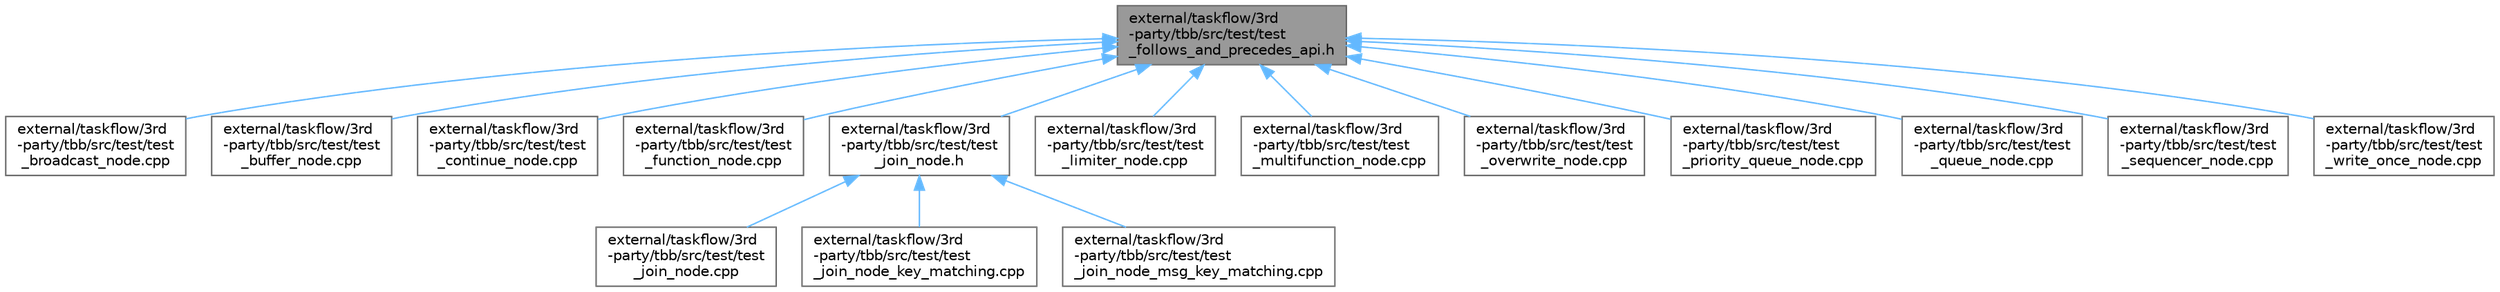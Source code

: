 digraph "external/taskflow/3rd-party/tbb/src/test/test_follows_and_precedes_api.h"
{
 // LATEX_PDF_SIZE
  bgcolor="transparent";
  edge [fontname=Helvetica,fontsize=10,labelfontname=Helvetica,labelfontsize=10];
  node [fontname=Helvetica,fontsize=10,shape=box,height=0.2,width=0.4];
  Node1 [id="Node000001",label="external/taskflow/3rd\l-party/tbb/src/test/test\l_follows_and_precedes_api.h",height=0.2,width=0.4,color="gray40", fillcolor="grey60", style="filled", fontcolor="black",tooltip=" "];
  Node1 -> Node2 [id="edge16_Node000001_Node000002",dir="back",color="steelblue1",style="solid",tooltip=" "];
  Node2 [id="Node000002",label="external/taskflow/3rd\l-party/tbb/src/test/test\l_broadcast_node.cpp",height=0.2,width=0.4,color="grey40", fillcolor="white", style="filled",URL="$test__broadcast__node_8cpp.html",tooltip=" "];
  Node1 -> Node3 [id="edge17_Node000001_Node000003",dir="back",color="steelblue1",style="solid",tooltip=" "];
  Node3 [id="Node000003",label="external/taskflow/3rd\l-party/tbb/src/test/test\l_buffer_node.cpp",height=0.2,width=0.4,color="grey40", fillcolor="white", style="filled",URL="$test__buffer__node_8cpp.html",tooltip=" "];
  Node1 -> Node4 [id="edge18_Node000001_Node000004",dir="back",color="steelblue1",style="solid",tooltip=" "];
  Node4 [id="Node000004",label="external/taskflow/3rd\l-party/tbb/src/test/test\l_continue_node.cpp",height=0.2,width=0.4,color="grey40", fillcolor="white", style="filled",URL="$test__continue__node_8cpp.html",tooltip=" "];
  Node1 -> Node5 [id="edge19_Node000001_Node000005",dir="back",color="steelblue1",style="solid",tooltip=" "];
  Node5 [id="Node000005",label="external/taskflow/3rd\l-party/tbb/src/test/test\l_function_node.cpp",height=0.2,width=0.4,color="grey40", fillcolor="white", style="filled",URL="$test__function__node_8cpp.html",tooltip=" "];
  Node1 -> Node6 [id="edge20_Node000001_Node000006",dir="back",color="steelblue1",style="solid",tooltip=" "];
  Node6 [id="Node000006",label="external/taskflow/3rd\l-party/tbb/src/test/test\l_join_node.h",height=0.2,width=0.4,color="grey40", fillcolor="white", style="filled",URL="$test__join__node_8h.html",tooltip=" "];
  Node6 -> Node7 [id="edge21_Node000006_Node000007",dir="back",color="steelblue1",style="solid",tooltip=" "];
  Node7 [id="Node000007",label="external/taskflow/3rd\l-party/tbb/src/test/test\l_join_node.cpp",height=0.2,width=0.4,color="grey40", fillcolor="white", style="filled",URL="$test__join__node_8cpp.html",tooltip=" "];
  Node6 -> Node8 [id="edge22_Node000006_Node000008",dir="back",color="steelblue1",style="solid",tooltip=" "];
  Node8 [id="Node000008",label="external/taskflow/3rd\l-party/tbb/src/test/test\l_join_node_key_matching.cpp",height=0.2,width=0.4,color="grey40", fillcolor="white", style="filled",URL="$test__join__node__key__matching_8cpp.html",tooltip=" "];
  Node6 -> Node9 [id="edge23_Node000006_Node000009",dir="back",color="steelblue1",style="solid",tooltip=" "];
  Node9 [id="Node000009",label="external/taskflow/3rd\l-party/tbb/src/test/test\l_join_node_msg_key_matching.cpp",height=0.2,width=0.4,color="grey40", fillcolor="white", style="filled",URL="$test__join__node__msg__key__matching_8cpp.html",tooltip=" "];
  Node1 -> Node10 [id="edge24_Node000001_Node000010",dir="back",color="steelblue1",style="solid",tooltip=" "];
  Node10 [id="Node000010",label="external/taskflow/3rd\l-party/tbb/src/test/test\l_limiter_node.cpp",height=0.2,width=0.4,color="grey40", fillcolor="white", style="filled",URL="$test__limiter__node_8cpp.html",tooltip=" "];
  Node1 -> Node11 [id="edge25_Node000001_Node000011",dir="back",color="steelblue1",style="solid",tooltip=" "];
  Node11 [id="Node000011",label="external/taskflow/3rd\l-party/tbb/src/test/test\l_multifunction_node.cpp",height=0.2,width=0.4,color="grey40", fillcolor="white", style="filled",URL="$test__multifunction__node_8cpp.html",tooltip=" "];
  Node1 -> Node12 [id="edge26_Node000001_Node000012",dir="back",color="steelblue1",style="solid",tooltip=" "];
  Node12 [id="Node000012",label="external/taskflow/3rd\l-party/tbb/src/test/test\l_overwrite_node.cpp",height=0.2,width=0.4,color="grey40", fillcolor="white", style="filled",URL="$test__overwrite__node_8cpp.html",tooltip=" "];
  Node1 -> Node13 [id="edge27_Node000001_Node000013",dir="back",color="steelblue1",style="solid",tooltip=" "];
  Node13 [id="Node000013",label="external/taskflow/3rd\l-party/tbb/src/test/test\l_priority_queue_node.cpp",height=0.2,width=0.4,color="grey40", fillcolor="white", style="filled",URL="$test__priority__queue__node_8cpp.html",tooltip=" "];
  Node1 -> Node14 [id="edge28_Node000001_Node000014",dir="back",color="steelblue1",style="solid",tooltip=" "];
  Node14 [id="Node000014",label="external/taskflow/3rd\l-party/tbb/src/test/test\l_queue_node.cpp",height=0.2,width=0.4,color="grey40", fillcolor="white", style="filled",URL="$test__queue__node_8cpp.html",tooltip=" "];
  Node1 -> Node15 [id="edge29_Node000001_Node000015",dir="back",color="steelblue1",style="solid",tooltip=" "];
  Node15 [id="Node000015",label="external/taskflow/3rd\l-party/tbb/src/test/test\l_sequencer_node.cpp",height=0.2,width=0.4,color="grey40", fillcolor="white", style="filled",URL="$test__sequencer__node_8cpp.html",tooltip=" "];
  Node1 -> Node16 [id="edge30_Node000001_Node000016",dir="back",color="steelblue1",style="solid",tooltip=" "];
  Node16 [id="Node000016",label="external/taskflow/3rd\l-party/tbb/src/test/test\l_write_once_node.cpp",height=0.2,width=0.4,color="grey40", fillcolor="white", style="filled",URL="$test__write__once__node_8cpp.html",tooltip=" "];
}

